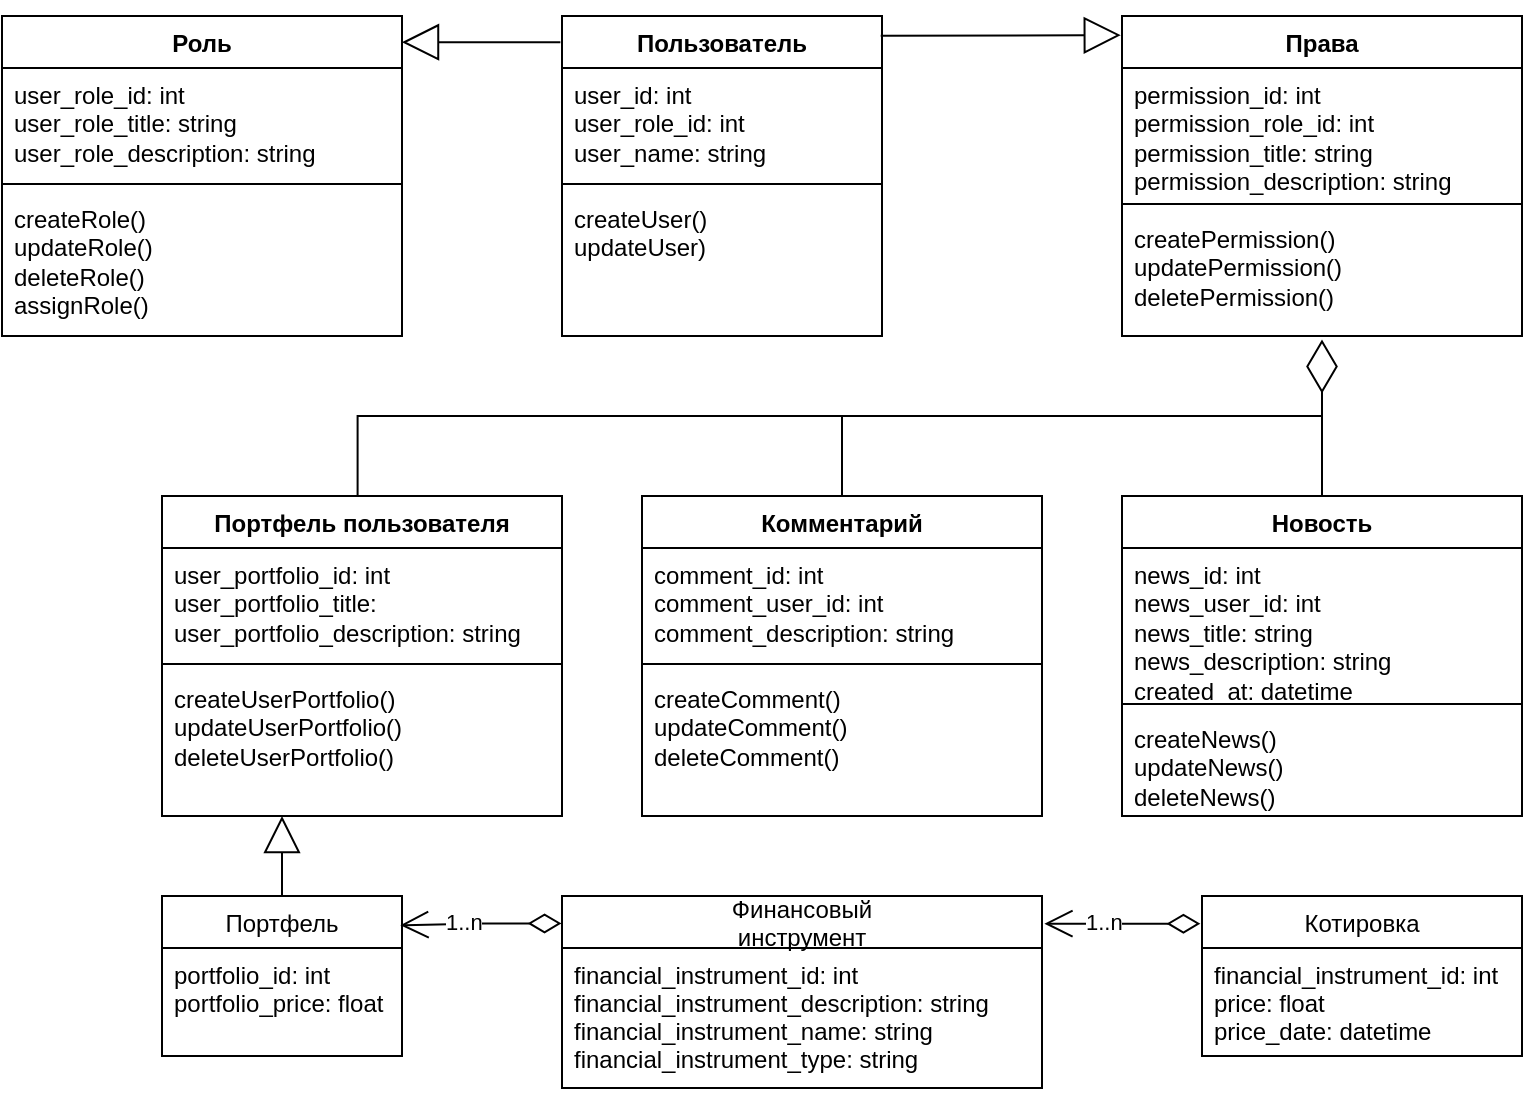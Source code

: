 <mxfile version="21.1.4" type="github">
  <diagram id="Mpf7kndtRzjNMKVAARsh" name="Страница 1">
    <mxGraphModel dx="986" dy="663" grid="1" gridSize="10" guides="1" tooltips="1" connect="1" arrows="1" fold="1" page="1" pageScale="1" pageWidth="827" pageHeight="1169" math="0" shadow="0">
      <root>
        <mxCell id="0" />
        <mxCell id="1" parent="0" />
        <mxCell id="9H1C8xbv_tbaZJ_8QEVI-1" value="Котировка" style="swimlane;fontStyle=0;childLayout=stackLayout;horizontal=1;startSize=26;fillColor=none;horizontalStack=0;resizeParent=1;resizeParentMax=0;resizeLast=0;collapsible=1;marginBottom=0;" parent="1" vertex="1">
          <mxGeometry x="640" y="600" width="160" height="80" as="geometry" />
        </mxCell>
        <mxCell id="9H1C8xbv_tbaZJ_8QEVI-2" value="financial_instrument_id: int&#xa;price: float&#xa;price_date: datetime&#xa;" style="text;strokeColor=none;fillColor=none;align=left;verticalAlign=top;spacingLeft=4;spacingRight=4;overflow=hidden;rotatable=0;points=[[0,0.5],[1,0.5]];portConstraint=eastwest;" parent="9H1C8xbv_tbaZJ_8QEVI-1" vertex="1">
          <mxGeometry y="26" width="160" height="54" as="geometry" />
        </mxCell>
        <mxCell id="9H1C8xbv_tbaZJ_8QEVI-13" value="Портфель" style="swimlane;fontStyle=0;childLayout=stackLayout;horizontal=1;startSize=26;fillColor=none;horizontalStack=0;resizeParent=1;resizeParentMax=0;resizeLast=0;collapsible=1;marginBottom=0;" parent="1" vertex="1">
          <mxGeometry x="120" y="600" width="120" height="80" as="geometry" />
        </mxCell>
        <mxCell id="9H1C8xbv_tbaZJ_8QEVI-15" value="portfolio_id: int&#xa;portfolio_price: float" style="text;strokeColor=none;fillColor=none;align=left;verticalAlign=top;spacingLeft=4;spacingRight=4;overflow=hidden;rotatable=0;points=[[0,0.5],[1,0.5]];portConstraint=eastwest;" parent="9H1C8xbv_tbaZJ_8QEVI-13" vertex="1">
          <mxGeometry y="26" width="120" height="54" as="geometry" />
        </mxCell>
        <mxCell id="9H1C8xbv_tbaZJ_8QEVI-34" value="Финансовый&#xa;инструмент" style="swimlane;fontStyle=0;childLayout=stackLayout;horizontal=1;startSize=26;fillColor=none;horizontalStack=0;resizeParent=1;resizeParentMax=0;resizeLast=0;collapsible=1;marginBottom=0;" parent="1" vertex="1">
          <mxGeometry x="320" y="600" width="240" height="96" as="geometry" />
        </mxCell>
        <mxCell id="9H1C8xbv_tbaZJ_8QEVI-35" value="financial_instrument_id: int&#xa;financial_instrument_description: string&#xa;financial_instrument_name: string&#xa;financial_instrument_type: string&#xa; " style="text;strokeColor=none;fillColor=none;align=left;verticalAlign=top;spacingLeft=4;spacingRight=4;overflow=hidden;rotatable=0;points=[[0,0.5],[1,0.5]];portConstraint=eastwest;" parent="9H1C8xbv_tbaZJ_8QEVI-34" vertex="1">
          <mxGeometry y="26" width="240" height="70" as="geometry" />
        </mxCell>
        <mxCell id="9H1C8xbv_tbaZJ_8QEVI-64" value="" style="endArrow=open;html=1;endSize=12;startArrow=diamondThin;startSize=14;startFill=0;edgeStyle=orthogonalEdgeStyle;rounded=0;exitX=-0.001;exitY=0.143;exitDx=0;exitDy=0;exitPerimeter=0;entryX=0.993;entryY=0.183;entryDx=0;entryDy=0;entryPerimeter=0;" parent="1" source="9H1C8xbv_tbaZJ_8QEVI-34" target="9H1C8xbv_tbaZJ_8QEVI-13" edge="1">
          <mxGeometry relative="1" as="geometry">
            <mxPoint x="200" y="68" as="sourcePoint" />
            <mxPoint x="429" y="70" as="targetPoint" />
          </mxGeometry>
        </mxCell>
        <mxCell id="9H1C8xbv_tbaZJ_8QEVI-65" value="1..n" style="edgeLabel;resizable=0;html=1;align=left;verticalAlign=top;" parent="9H1C8xbv_tbaZJ_8QEVI-64" connectable="0" vertex="1">
          <mxGeometry x="-1" relative="1" as="geometry">
            <mxPoint x="-60" y="-14" as="offset" />
          </mxGeometry>
        </mxCell>
        <mxCell id="9H1C8xbv_tbaZJ_8QEVI-76" value="" style="endArrow=open;html=1;endSize=12;startArrow=diamondThin;startSize=14;startFill=0;edgeStyle=orthogonalEdgeStyle;rounded=0;exitX=-0.005;exitY=0.173;exitDx=0;exitDy=0;exitPerimeter=0;entryX=1.005;entryY=0.144;entryDx=0;entryDy=0;entryPerimeter=0;" parent="1" source="9H1C8xbv_tbaZJ_8QEVI-1" edge="1" target="9H1C8xbv_tbaZJ_8QEVI-34">
          <mxGeometry relative="1" as="geometry">
            <mxPoint x="170" y="48" as="sourcePoint" />
            <mxPoint x="230" y="50" as="targetPoint" />
          </mxGeometry>
        </mxCell>
        <mxCell id="9H1C8xbv_tbaZJ_8QEVI-77" value="1..n" style="edgeLabel;resizable=0;html=1;align=left;verticalAlign=top;" parent="9H1C8xbv_tbaZJ_8QEVI-76" connectable="0" vertex="1">
          <mxGeometry x="-1" relative="1" as="geometry">
            <mxPoint x="-59" y="-14" as="offset" />
          </mxGeometry>
        </mxCell>
        <mxCell id="YTx3mUYdvvcg0MltOAM5-11" value="Роль" style="swimlane;fontStyle=1;align=center;verticalAlign=top;childLayout=stackLayout;horizontal=1;startSize=26;horizontalStack=0;resizeParent=1;resizeParentMax=0;resizeLast=0;collapsible=1;marginBottom=0;whiteSpace=wrap;html=1;" vertex="1" parent="1">
          <mxGeometry x="40" y="160" width="200" height="160" as="geometry" />
        </mxCell>
        <mxCell id="YTx3mUYdvvcg0MltOAM5-12" value="user_role_id: int&lt;br&gt;user_role_title: string&lt;br&gt;user_role_description: string" style="text;strokeColor=none;fillColor=none;align=left;verticalAlign=top;spacingLeft=4;spacingRight=4;overflow=hidden;rotatable=0;points=[[0,0.5],[1,0.5]];portConstraint=eastwest;whiteSpace=wrap;html=1;" vertex="1" parent="YTx3mUYdvvcg0MltOAM5-11">
          <mxGeometry y="26" width="200" height="54" as="geometry" />
        </mxCell>
        <mxCell id="YTx3mUYdvvcg0MltOAM5-13" value="" style="line;strokeWidth=1;fillColor=none;align=left;verticalAlign=middle;spacingTop=-1;spacingLeft=3;spacingRight=3;rotatable=0;labelPosition=right;points=[];portConstraint=eastwest;strokeColor=inherit;" vertex="1" parent="YTx3mUYdvvcg0MltOAM5-11">
          <mxGeometry y="80" width="200" height="8" as="geometry" />
        </mxCell>
        <mxCell id="YTx3mUYdvvcg0MltOAM5-14" value="createRole()&lt;br&gt;updateRole()&lt;br&gt;deleteRole()&lt;br&gt;assignRole()" style="text;strokeColor=none;fillColor=none;align=left;verticalAlign=top;spacingLeft=4;spacingRight=4;overflow=hidden;rotatable=0;points=[[0,0.5],[1,0.5]];portConstraint=eastwest;whiteSpace=wrap;html=1;" vertex="1" parent="YTx3mUYdvvcg0MltOAM5-11">
          <mxGeometry y="88" width="200" height="72" as="geometry" />
        </mxCell>
        <mxCell id="YTx3mUYdvvcg0MltOAM5-15" value="Права" style="swimlane;fontStyle=1;align=center;verticalAlign=top;childLayout=stackLayout;horizontal=1;startSize=26;horizontalStack=0;resizeParent=1;resizeParentMax=0;resizeLast=0;collapsible=1;marginBottom=0;whiteSpace=wrap;html=1;" vertex="1" parent="1">
          <mxGeometry x="600" y="160" width="200" height="160" as="geometry" />
        </mxCell>
        <mxCell id="YTx3mUYdvvcg0MltOAM5-16" value="permission_id: int&lt;br&gt;permission_role_id: int&lt;br&gt;permission_title: string&lt;br&gt;permission_description: string&lt;br&gt;" style="text;strokeColor=none;fillColor=none;align=left;verticalAlign=top;spacingLeft=4;spacingRight=4;overflow=hidden;rotatable=0;points=[[0,0.5],[1,0.5]];portConstraint=eastwest;whiteSpace=wrap;html=1;" vertex="1" parent="YTx3mUYdvvcg0MltOAM5-15">
          <mxGeometry y="26" width="200" height="64" as="geometry" />
        </mxCell>
        <mxCell id="YTx3mUYdvvcg0MltOAM5-17" value="" style="line;strokeWidth=1;fillColor=none;align=left;verticalAlign=middle;spacingTop=-1;spacingLeft=3;spacingRight=3;rotatable=0;labelPosition=right;points=[];portConstraint=eastwest;strokeColor=inherit;" vertex="1" parent="YTx3mUYdvvcg0MltOAM5-15">
          <mxGeometry y="90" width="200" height="8" as="geometry" />
        </mxCell>
        <mxCell id="YTx3mUYdvvcg0MltOAM5-18" value="createPermission()&lt;br&gt;updatePermission()&lt;br&gt;deletePermission()" style="text;strokeColor=none;fillColor=none;align=left;verticalAlign=top;spacingLeft=4;spacingRight=4;overflow=hidden;rotatable=0;points=[[0,0.5],[1,0.5]];portConstraint=eastwest;whiteSpace=wrap;html=1;" vertex="1" parent="YTx3mUYdvvcg0MltOAM5-15">
          <mxGeometry y="98" width="200" height="62" as="geometry" />
        </mxCell>
        <mxCell id="YTx3mUYdvvcg0MltOAM5-19" value="Новость" style="swimlane;fontStyle=1;align=center;verticalAlign=top;childLayout=stackLayout;horizontal=1;startSize=26;horizontalStack=0;resizeParent=1;resizeParentMax=0;resizeLast=0;collapsible=1;marginBottom=0;whiteSpace=wrap;html=1;" vertex="1" parent="1">
          <mxGeometry x="600" y="400" width="200" height="160" as="geometry" />
        </mxCell>
        <mxCell id="YTx3mUYdvvcg0MltOAM5-20" value="news_id: int&lt;br&gt;news_user_id: int&lt;br&gt;news_title: string&lt;br&gt;news_description: string&lt;br&gt;created_at: datetime" style="text;strokeColor=none;fillColor=none;align=left;verticalAlign=top;spacingLeft=4;spacingRight=4;overflow=hidden;rotatable=0;points=[[0,0.5],[1,0.5]];portConstraint=eastwest;whiteSpace=wrap;html=1;" vertex="1" parent="YTx3mUYdvvcg0MltOAM5-19">
          <mxGeometry y="26" width="200" height="74" as="geometry" />
        </mxCell>
        <mxCell id="YTx3mUYdvvcg0MltOAM5-21" value="" style="line;strokeWidth=1;fillColor=none;align=left;verticalAlign=middle;spacingTop=-1;spacingLeft=3;spacingRight=3;rotatable=0;labelPosition=right;points=[];portConstraint=eastwest;strokeColor=inherit;" vertex="1" parent="YTx3mUYdvvcg0MltOAM5-19">
          <mxGeometry y="100" width="200" height="8" as="geometry" />
        </mxCell>
        <mxCell id="YTx3mUYdvvcg0MltOAM5-22" value="createNews()&lt;br&gt;updateNews()&lt;br&gt;deleteNews()" style="text;strokeColor=none;fillColor=none;align=left;verticalAlign=top;spacingLeft=4;spacingRight=4;overflow=hidden;rotatable=0;points=[[0,0.5],[1,0.5]];portConstraint=eastwest;whiteSpace=wrap;html=1;" vertex="1" parent="YTx3mUYdvvcg0MltOAM5-19">
          <mxGeometry y="108" width="200" height="52" as="geometry" />
        </mxCell>
        <mxCell id="YTx3mUYdvvcg0MltOAM5-56" style="edgeStyle=orthogonalEdgeStyle;rounded=0;orthogonalLoop=1;jettySize=auto;html=1;exitX=0.5;exitY=0;exitDx=0;exitDy=0;endArrow=none;endFill=0;" edge="1" parent="1" source="YTx3mUYdvvcg0MltOAM5-23">
          <mxGeometry relative="1" as="geometry">
            <mxPoint x="700" y="350" as="targetPoint" />
            <Array as="points">
              <mxPoint x="460" y="360" />
              <mxPoint x="700" y="360" />
            </Array>
          </mxGeometry>
        </mxCell>
        <mxCell id="YTx3mUYdvvcg0MltOAM5-23" value="Комментарий" style="swimlane;fontStyle=1;align=center;verticalAlign=top;childLayout=stackLayout;horizontal=1;startSize=26;horizontalStack=0;resizeParent=1;resizeParentMax=0;resizeLast=0;collapsible=1;marginBottom=0;whiteSpace=wrap;html=1;" vertex="1" parent="1">
          <mxGeometry x="360" y="400" width="200" height="160" as="geometry" />
        </mxCell>
        <mxCell id="YTx3mUYdvvcg0MltOAM5-24" value="comment_id: int&lt;br&gt;comment_user_id: int&lt;br&gt;comment_description: string" style="text;strokeColor=none;fillColor=none;align=left;verticalAlign=top;spacingLeft=4;spacingRight=4;overflow=hidden;rotatable=0;points=[[0,0.5],[1,0.5]];portConstraint=eastwest;whiteSpace=wrap;html=1;" vertex="1" parent="YTx3mUYdvvcg0MltOAM5-23">
          <mxGeometry y="26" width="200" height="54" as="geometry" />
        </mxCell>
        <mxCell id="YTx3mUYdvvcg0MltOAM5-25" value="" style="line;strokeWidth=1;fillColor=none;align=left;verticalAlign=middle;spacingTop=-1;spacingLeft=3;spacingRight=3;rotatable=0;labelPosition=right;points=[];portConstraint=eastwest;strokeColor=inherit;" vertex="1" parent="YTx3mUYdvvcg0MltOAM5-23">
          <mxGeometry y="80" width="200" height="8" as="geometry" />
        </mxCell>
        <mxCell id="YTx3mUYdvvcg0MltOAM5-26" value="createComment()&lt;br&gt;updateComment()&lt;br&gt;deleteComment()" style="text;strokeColor=none;fillColor=none;align=left;verticalAlign=top;spacingLeft=4;spacingRight=4;overflow=hidden;rotatable=0;points=[[0,0.5],[1,0.5]];portConstraint=eastwest;whiteSpace=wrap;html=1;" vertex="1" parent="YTx3mUYdvvcg0MltOAM5-23">
          <mxGeometry y="88" width="200" height="72" as="geometry" />
        </mxCell>
        <mxCell id="YTx3mUYdvvcg0MltOAM5-57" style="edgeStyle=orthogonalEdgeStyle;rounded=0;orthogonalLoop=1;jettySize=auto;html=1;endArrow=none;endFill=0;exitX=0.489;exitY=0.003;exitDx=0;exitDy=0;exitPerimeter=0;" edge="1" parent="1" source="YTx3mUYdvvcg0MltOAM5-27">
          <mxGeometry relative="1" as="geometry">
            <mxPoint x="700" y="350" as="targetPoint" />
            <Array as="points">
              <mxPoint x="218" y="360" />
              <mxPoint x="700" y="360" />
            </Array>
          </mxGeometry>
        </mxCell>
        <mxCell id="YTx3mUYdvvcg0MltOAM5-27" value="Портфель пользователя" style="swimlane;fontStyle=1;align=center;verticalAlign=top;childLayout=stackLayout;horizontal=1;startSize=26;horizontalStack=0;resizeParent=1;resizeParentMax=0;resizeLast=0;collapsible=1;marginBottom=0;whiteSpace=wrap;html=1;" vertex="1" parent="1">
          <mxGeometry x="120" y="400" width="200" height="160" as="geometry" />
        </mxCell>
        <mxCell id="YTx3mUYdvvcg0MltOAM5-28" value="user_portfolio_id: int&lt;br&gt;user_portfolio_title: user_portfolio_description: string" style="text;strokeColor=none;fillColor=none;align=left;verticalAlign=top;spacingLeft=4;spacingRight=4;overflow=hidden;rotatable=0;points=[[0,0.5],[1,0.5]];portConstraint=eastwest;whiteSpace=wrap;html=1;" vertex="1" parent="YTx3mUYdvvcg0MltOAM5-27">
          <mxGeometry y="26" width="200" height="54" as="geometry" />
        </mxCell>
        <mxCell id="YTx3mUYdvvcg0MltOAM5-29" value="" style="line;strokeWidth=1;fillColor=none;align=left;verticalAlign=middle;spacingTop=-1;spacingLeft=3;spacingRight=3;rotatable=0;labelPosition=right;points=[];portConstraint=eastwest;strokeColor=inherit;" vertex="1" parent="YTx3mUYdvvcg0MltOAM5-27">
          <mxGeometry y="80" width="200" height="8" as="geometry" />
        </mxCell>
        <mxCell id="YTx3mUYdvvcg0MltOAM5-30" value="createUserPortfolio()&lt;br&gt;updateUserPortfolio()&lt;br&gt;deleteUserPortfolio()" style="text;strokeColor=none;fillColor=none;align=left;verticalAlign=top;spacingLeft=4;spacingRight=4;overflow=hidden;rotatable=0;points=[[0,0.5],[1,0.5]];portConstraint=eastwest;whiteSpace=wrap;html=1;" vertex="1" parent="YTx3mUYdvvcg0MltOAM5-27">
          <mxGeometry y="88" width="200" height="72" as="geometry" />
        </mxCell>
        <mxCell id="YTx3mUYdvvcg0MltOAM5-31" value="Пользователь" style="swimlane;fontStyle=1;align=center;verticalAlign=top;childLayout=stackLayout;horizontal=1;startSize=26;horizontalStack=0;resizeParent=1;resizeParentMax=0;resizeLast=0;collapsible=1;marginBottom=0;whiteSpace=wrap;html=1;" vertex="1" parent="1">
          <mxGeometry x="320" y="160" width="160" height="160" as="geometry" />
        </mxCell>
        <mxCell id="YTx3mUYdvvcg0MltOAM5-32" value="user_id: int&lt;br&gt;user_role_id: int&lt;br&gt;user_name: string&lt;br&gt;" style="text;strokeColor=none;fillColor=none;align=left;verticalAlign=top;spacingLeft=4;spacingRight=4;overflow=hidden;rotatable=0;points=[[0,0.5],[1,0.5]];portConstraint=eastwest;whiteSpace=wrap;html=1;" vertex="1" parent="YTx3mUYdvvcg0MltOAM5-31">
          <mxGeometry y="26" width="160" height="54" as="geometry" />
        </mxCell>
        <mxCell id="YTx3mUYdvvcg0MltOAM5-33" value="" style="line;strokeWidth=1;fillColor=none;align=left;verticalAlign=middle;spacingTop=-1;spacingLeft=3;spacingRight=3;rotatable=0;labelPosition=right;points=[];portConstraint=eastwest;strokeColor=inherit;" vertex="1" parent="YTx3mUYdvvcg0MltOAM5-31">
          <mxGeometry y="80" width="160" height="8" as="geometry" />
        </mxCell>
        <mxCell id="YTx3mUYdvvcg0MltOAM5-34" value="createUser()&lt;br&gt;updateUser)" style="text;strokeColor=none;fillColor=none;align=left;verticalAlign=top;spacingLeft=4;spacingRight=4;overflow=hidden;rotatable=0;points=[[0,0.5],[1,0.5]];portConstraint=eastwest;whiteSpace=wrap;html=1;" vertex="1" parent="YTx3mUYdvvcg0MltOAM5-31">
          <mxGeometry y="88" width="160" height="72" as="geometry" />
        </mxCell>
        <mxCell id="YTx3mUYdvvcg0MltOAM5-50" value="" style="endArrow=diamondThin;endFill=0;endSize=24;html=1;rounded=0;entryX=0.5;entryY=1.028;entryDx=0;entryDy=0;entryPerimeter=0;exitX=0.5;exitY=0;exitDx=0;exitDy=0;" edge="1" parent="1" source="YTx3mUYdvvcg0MltOAM5-19" target="YTx3mUYdvvcg0MltOAM5-18">
          <mxGeometry width="160" relative="1" as="geometry">
            <mxPoint x="689.58" y="400" as="sourcePoint" />
            <mxPoint x="689.58" y="320" as="targetPoint" />
          </mxGeometry>
        </mxCell>
        <mxCell id="YTx3mUYdvvcg0MltOAM5-62" value="" style="endArrow=block;endSize=16;endFill=0;html=1;rounded=0;exitX=0.996;exitY=0.062;exitDx=0;exitDy=0;exitPerimeter=0;entryX=-0.003;entryY=0.06;entryDx=0;entryDy=0;entryPerimeter=0;" edge="1" parent="1" source="YTx3mUYdvvcg0MltOAM5-31" target="YTx3mUYdvvcg0MltOAM5-15">
          <mxGeometry width="160" relative="1" as="geometry">
            <mxPoint x="480" y="170" as="sourcePoint" />
            <mxPoint x="600" y="170" as="targetPoint" />
          </mxGeometry>
        </mxCell>
        <mxCell id="YTx3mUYdvvcg0MltOAM5-63" value="" style="endArrow=block;endSize=16;endFill=0;html=1;rounded=0;exitX=-0.005;exitY=0.082;exitDx=0;exitDy=0;exitPerimeter=0;entryX=1;entryY=0.082;entryDx=0;entryDy=0;entryPerimeter=0;" edge="1" parent="1" source="YTx3mUYdvvcg0MltOAM5-31" target="YTx3mUYdvvcg0MltOAM5-11">
          <mxGeometry width="160" relative="1" as="geometry">
            <mxPoint x="250" y="140" as="sourcePoint" />
            <mxPoint x="370" y="140" as="targetPoint" />
          </mxGeometry>
        </mxCell>
        <mxCell id="YTx3mUYdvvcg0MltOAM5-64" value="" style="endArrow=block;endSize=16;endFill=0;html=1;rounded=0;exitX=0.5;exitY=0;exitDx=0;exitDy=0;" edge="1" parent="1" source="9H1C8xbv_tbaZJ_8QEVI-13">
          <mxGeometry width="160" relative="1" as="geometry">
            <mxPoint x="199" y="584" as="sourcePoint" />
            <mxPoint x="180" y="560" as="targetPoint" />
          </mxGeometry>
        </mxCell>
      </root>
    </mxGraphModel>
  </diagram>
</mxfile>
